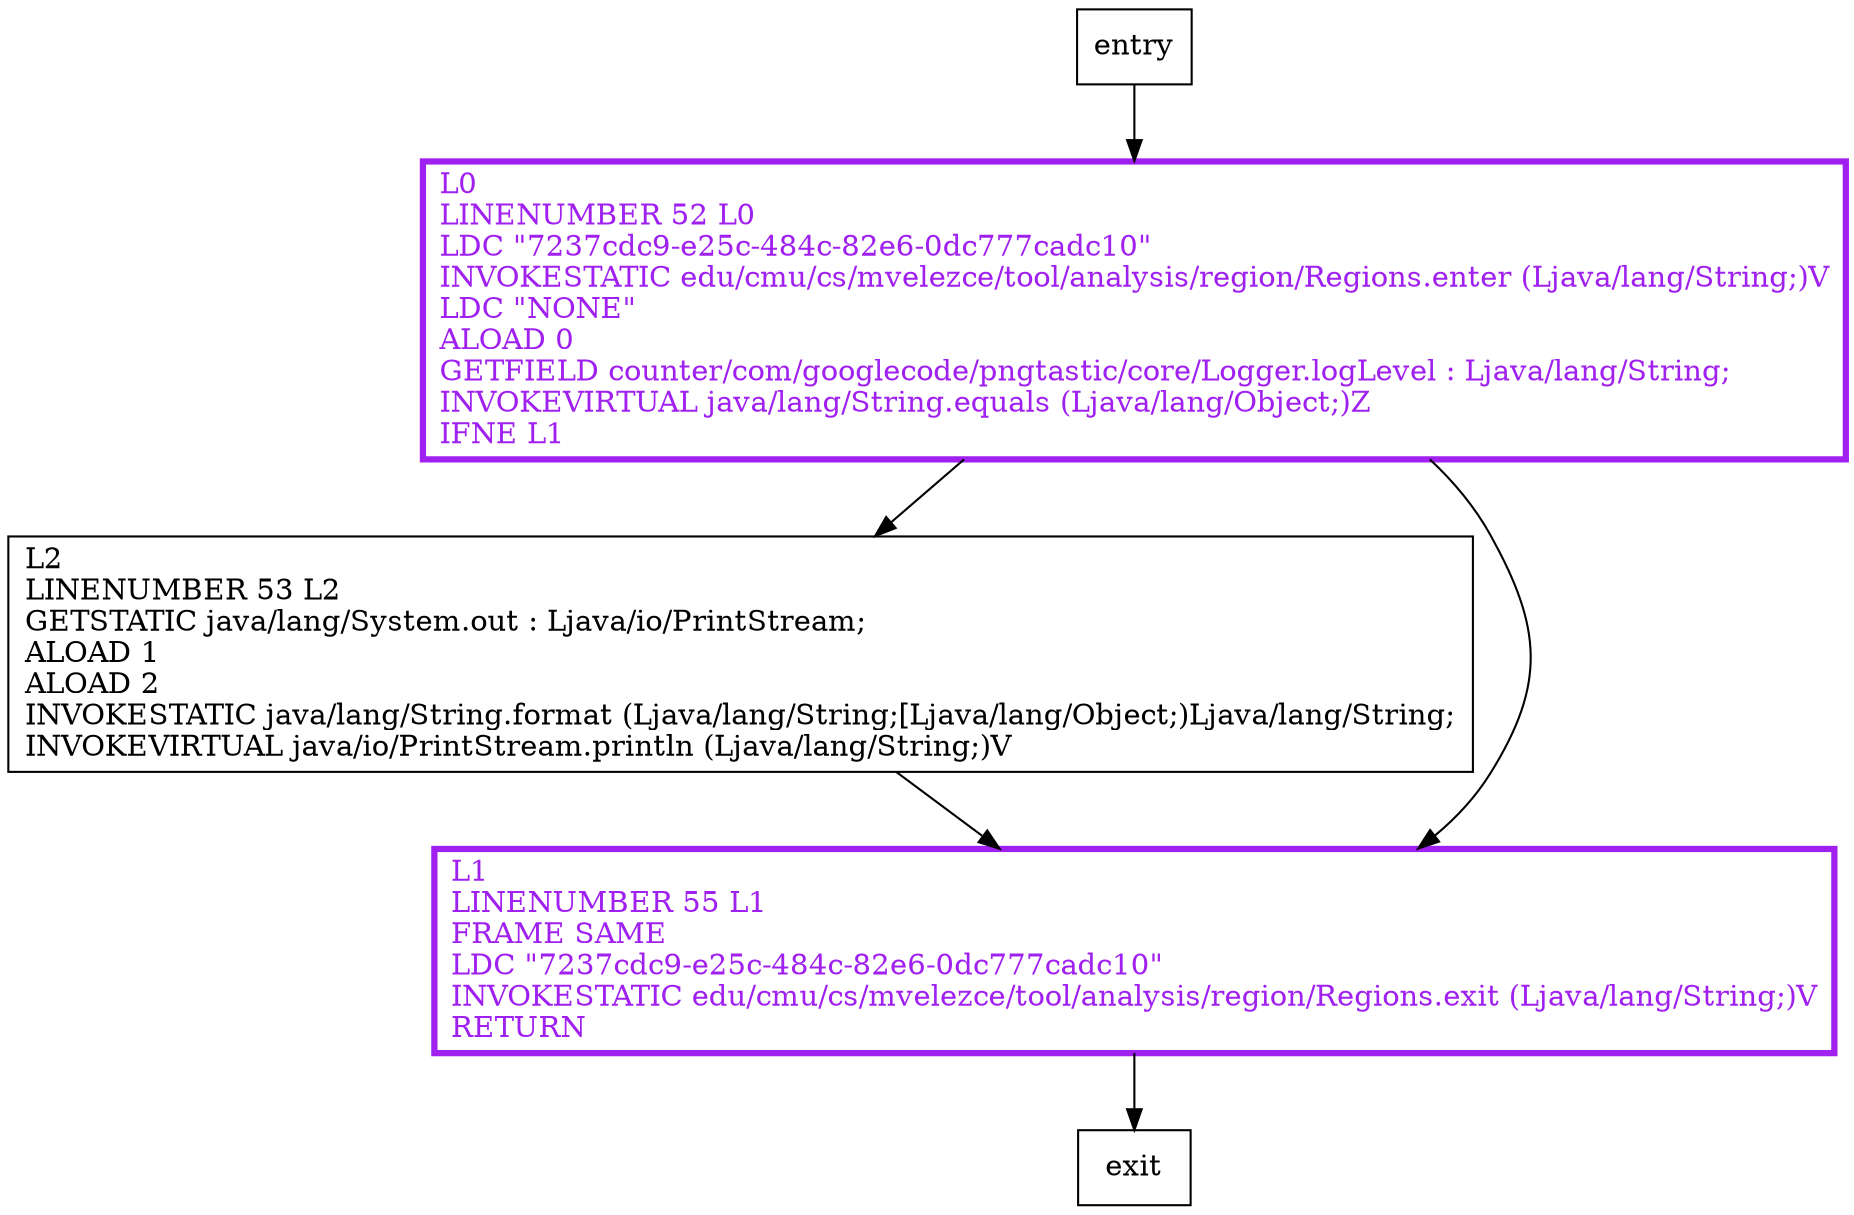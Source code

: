 digraph error {
node [shape=record];
1638696823 [label="L0\lLINENUMBER 52 L0\lLDC \"7237cdc9-e25c-484c-82e6-0dc777cadc10\"\lINVOKESTATIC edu/cmu/cs/mvelezce/tool/analysis/region/Regions.enter (Ljava/lang/String;)V\lLDC \"NONE\"\lALOAD 0\lGETFIELD counter/com/googlecode/pngtastic/core/Logger.logLevel : Ljava/lang/String;\lINVOKEVIRTUAL java/lang/String.equals (Ljava/lang/Object;)Z\lIFNE L1\l"];
1225761077 [label="L2\lLINENUMBER 53 L2\lGETSTATIC java/lang/System.out : Ljava/io/PrintStream;\lALOAD 1\lALOAD 2\lINVOKESTATIC java/lang/String.format (Ljava/lang/String;[Ljava/lang/Object;)Ljava/lang/String;\lINVOKEVIRTUAL java/io/PrintStream.println (Ljava/lang/String;)V\l"];
1256971007 [label="L1\lLINENUMBER 55 L1\lFRAME SAME\lLDC \"7237cdc9-e25c-484c-82e6-0dc777cadc10\"\lINVOKESTATIC edu/cmu/cs/mvelezce/tool/analysis/region/Regions.exit (Ljava/lang/String;)V\lRETURN\l"];
entry;
exit;
entry -> 1638696823;
1638696823 -> 1225761077;
1638696823 -> 1256971007;
1225761077 -> 1256971007;
1256971007 -> exit;
1638696823[fontcolor="purple", penwidth=3, color="purple"];
1256971007[fontcolor="purple", penwidth=3, color="purple"];
}
